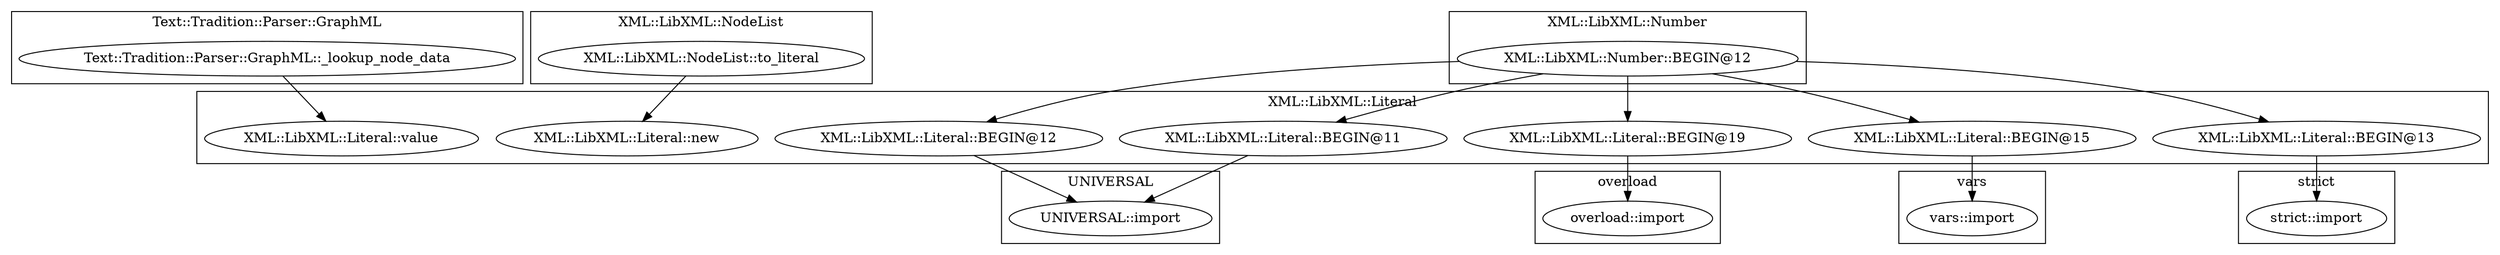 digraph {
graph [overlap=false]
subgraph cluster_Text_Tradition_Parser_GraphML {
	label="Text::Tradition::Parser::GraphML";
	"Text::Tradition::Parser::GraphML::_lookup_node_data";
}
subgraph cluster_UNIVERSAL {
	label="UNIVERSAL";
	"UNIVERSAL::import";
}
subgraph cluster_XML_LibXML_NodeList {
	label="XML::LibXML::NodeList";
	"XML::LibXML::NodeList::to_literal";
}
subgraph cluster_XML_LibXML_Number {
	label="XML::LibXML::Number";
	"XML::LibXML::Number::BEGIN@12";
}
subgraph cluster_XML_LibXML_Literal {
	label="XML::LibXML::Literal";
	"XML::LibXML::Literal::BEGIN@11";
	"XML::LibXML::Literal::value";
	"XML::LibXML::Literal::new";
	"XML::LibXML::Literal::BEGIN@19";
	"XML::LibXML::Literal::BEGIN@12";
	"XML::LibXML::Literal::BEGIN@15";
	"XML::LibXML::Literal::BEGIN@13";
}
subgraph cluster_overload {
	label="overload";
	"overload::import";
}
subgraph cluster_vars {
	label="vars";
	"vars::import";
}
subgraph cluster_strict {
	label="strict";
	"strict::import";
}
"XML::LibXML::Literal::BEGIN@19" -> "overload::import";
"XML::LibXML::Number::BEGIN@12" -> "XML::LibXML::Literal::BEGIN@12";
"XML::LibXML::Number::BEGIN@12" -> "XML::LibXML::Literal::BEGIN@19";
"XML::LibXML::Literal::BEGIN@11" -> "UNIVERSAL::import";
"XML::LibXML::Literal::BEGIN@12" -> "UNIVERSAL::import";
"Text::Tradition::Parser::GraphML::_lookup_node_data" -> "XML::LibXML::Literal::value";
"XML::LibXML::Number::BEGIN@12" -> "XML::LibXML::Literal::BEGIN@15";
"XML::LibXML::Literal::BEGIN@13" -> "strict::import";
"XML::LibXML::Number::BEGIN@12" -> "XML::LibXML::Literal::BEGIN@11";
"XML::LibXML::Literal::BEGIN@15" -> "vars::import";
"XML::LibXML::Number::BEGIN@12" -> "XML::LibXML::Literal::BEGIN@13";
"XML::LibXML::NodeList::to_literal" -> "XML::LibXML::Literal::new";
}
